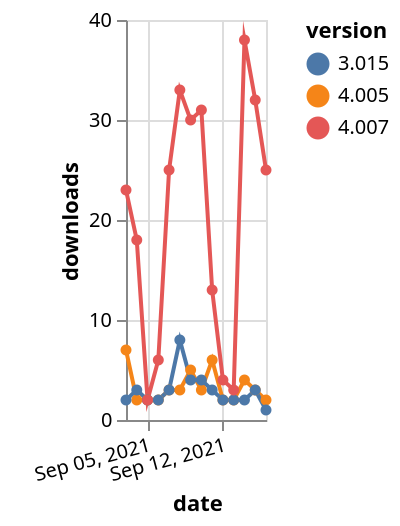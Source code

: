 {"$schema": "https://vega.github.io/schema/vega-lite/v5.json", "description": "A simple bar chart with embedded data.", "data": {"values": [{"date": "2021-09-03", "total": 4323, "delta": 7, "version": "4.005"}, {"date": "2021-09-04", "total": 4325, "delta": 2, "version": "4.005"}, {"date": "2021-09-05", "total": 4327, "delta": 2, "version": "4.005"}, {"date": "2021-09-06", "total": 4329, "delta": 2, "version": "4.005"}, {"date": "2021-09-07", "total": 4332, "delta": 3, "version": "4.005"}, {"date": "2021-09-08", "total": 4335, "delta": 3, "version": "4.005"}, {"date": "2021-09-09", "total": 4340, "delta": 5, "version": "4.005"}, {"date": "2021-09-10", "total": 4343, "delta": 3, "version": "4.005"}, {"date": "2021-09-11", "total": 4349, "delta": 6, "version": "4.005"}, {"date": "2021-09-12", "total": 4351, "delta": 2, "version": "4.005"}, {"date": "2021-09-13", "total": 4353, "delta": 2, "version": "4.005"}, {"date": "2021-09-14", "total": 4357, "delta": 4, "version": "4.005"}, {"date": "2021-09-15", "total": 4360, "delta": 3, "version": "4.005"}, {"date": "2021-09-16", "total": 4362, "delta": 2, "version": "4.005"}, {"date": "2021-09-03", "total": 8467, "delta": 2, "version": "3.015"}, {"date": "2021-09-04", "total": 8470, "delta": 3, "version": "3.015"}, {"date": "2021-09-05", "total": 8472, "delta": 2, "version": "3.015"}, {"date": "2021-09-06", "total": 8474, "delta": 2, "version": "3.015"}, {"date": "2021-09-07", "total": 8477, "delta": 3, "version": "3.015"}, {"date": "2021-09-08", "total": 8485, "delta": 8, "version": "3.015"}, {"date": "2021-09-09", "total": 8489, "delta": 4, "version": "3.015"}, {"date": "2021-09-10", "total": 8493, "delta": 4, "version": "3.015"}, {"date": "2021-09-11", "total": 8496, "delta": 3, "version": "3.015"}, {"date": "2021-09-12", "total": 8498, "delta": 2, "version": "3.015"}, {"date": "2021-09-13", "total": 8500, "delta": 2, "version": "3.015"}, {"date": "2021-09-14", "total": 8502, "delta": 2, "version": "3.015"}, {"date": "2021-09-15", "total": 8505, "delta": 3, "version": "3.015"}, {"date": "2021-09-16", "total": 8506, "delta": 1, "version": "3.015"}, {"date": "2021-09-03", "total": 26132, "delta": 23, "version": "4.007"}, {"date": "2021-09-04", "total": 26150, "delta": 18, "version": "4.007"}, {"date": "2021-09-05", "total": 26152, "delta": 2, "version": "4.007"}, {"date": "2021-09-06", "total": 26158, "delta": 6, "version": "4.007"}, {"date": "2021-09-07", "total": 26183, "delta": 25, "version": "4.007"}, {"date": "2021-09-08", "total": 26216, "delta": 33, "version": "4.007"}, {"date": "2021-09-09", "total": 26246, "delta": 30, "version": "4.007"}, {"date": "2021-09-10", "total": 26277, "delta": 31, "version": "4.007"}, {"date": "2021-09-11", "total": 26290, "delta": 13, "version": "4.007"}, {"date": "2021-09-12", "total": 26294, "delta": 4, "version": "4.007"}, {"date": "2021-09-13", "total": 26297, "delta": 3, "version": "4.007"}, {"date": "2021-09-14", "total": 26335, "delta": 38, "version": "4.007"}, {"date": "2021-09-15", "total": 26367, "delta": 32, "version": "4.007"}, {"date": "2021-09-16", "total": 26392, "delta": 25, "version": "4.007"}]}, "width": "container", "mark": {"type": "line", "point": {"filled": true}}, "encoding": {"x": {"field": "date", "type": "temporal", "timeUnit": "yearmonthdate", "title": "date", "axis": {"labelAngle": -15}}, "y": {"field": "delta", "type": "quantitative", "title": "downloads"}, "color": {"field": "version", "type": "nominal"}, "tooltip": {"field": "delta"}}}